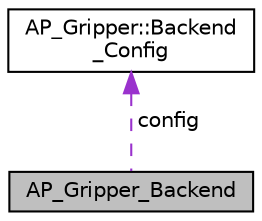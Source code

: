 digraph "AP_Gripper_Backend"
{
 // INTERACTIVE_SVG=YES
  edge [fontname="Helvetica",fontsize="10",labelfontname="Helvetica",labelfontsize="10"];
  node [fontname="Helvetica",fontsize="10",shape=record];
  Node1 [label="AP_Gripper_Backend",height=0.2,width=0.4,color="black", fillcolor="grey75", style="filled", fontcolor="black"];
  Node2 -> Node1 [dir="back",color="darkorchid3",fontsize="10",style="dashed",label=" config" ,fontname="Helvetica"];
  Node2 [label="AP_Gripper::Backend\l_Config",height=0.2,width=0.4,color="black", fillcolor="white", style="filled",URL="$structAP__Gripper_1_1Backend__Config.html"];
}
